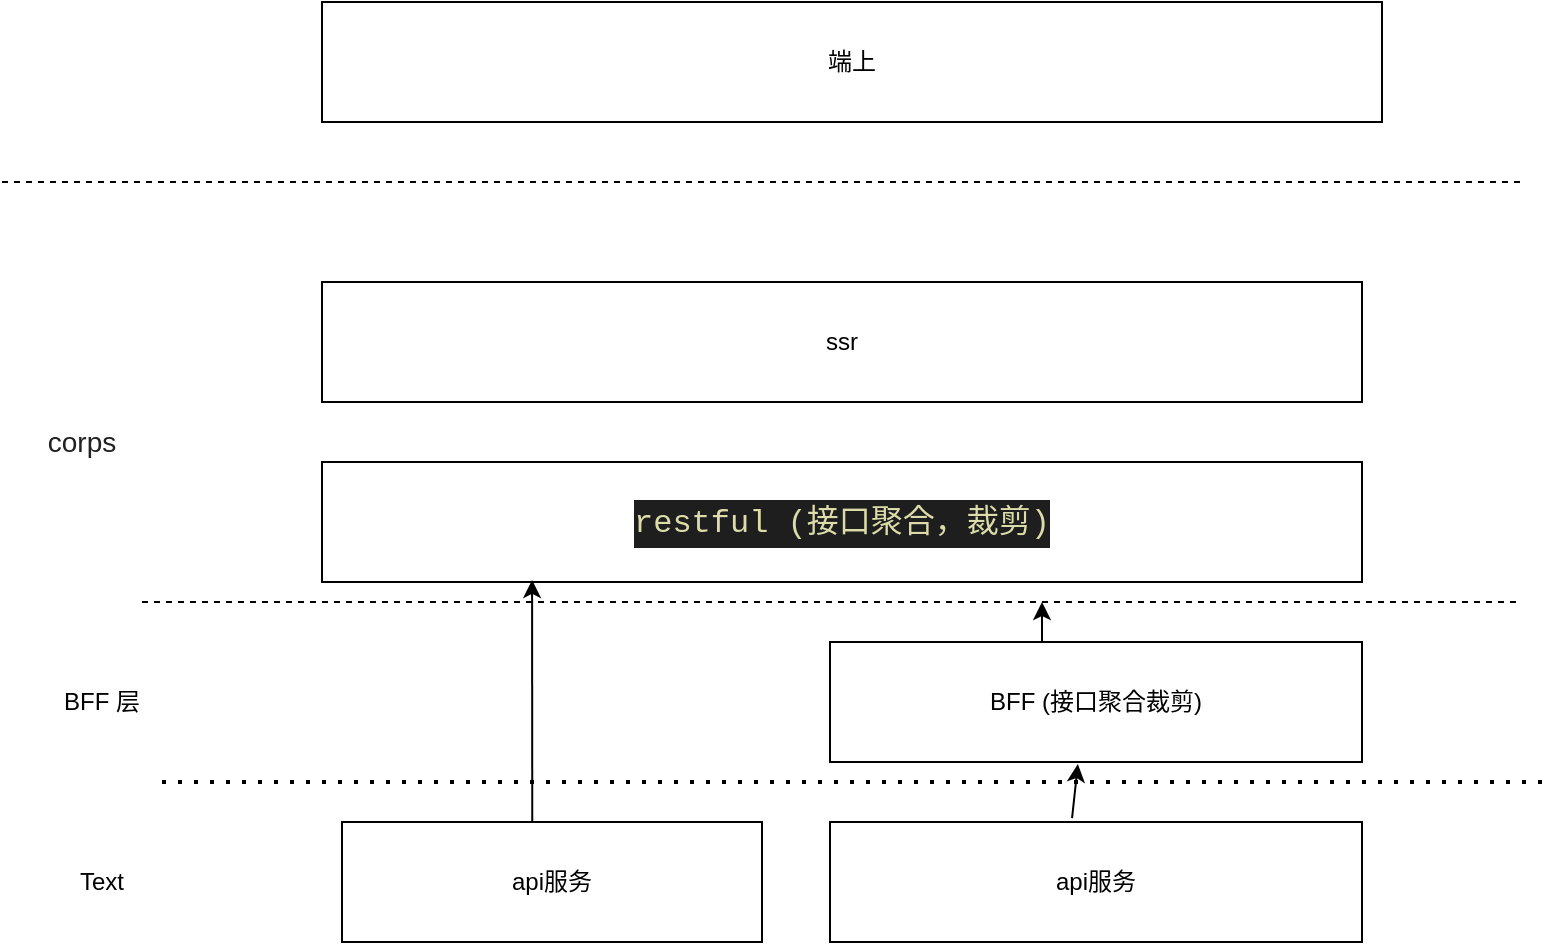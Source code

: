 <mxfile version="14.6.3" type="github">
  <diagram id="sad97KhQNa1WrhspbmL8" name="第 1 页">
    <mxGraphModel dx="2066" dy="1053" grid="1" gridSize="10" guides="1" tooltips="1" connect="1" arrows="1" fold="1" page="1" pageScale="1" pageWidth="827" pageHeight="1169" math="0" shadow="0">
      <root>
        <mxCell id="0" />
        <mxCell id="1" parent="0" />
        <mxCell id="RRO9EXDCj3FPConPyUxb-1" value="ssr" style="rounded=0;whiteSpace=wrap;html=1;" vertex="1" parent="1">
          <mxGeometry x="160" y="310" width="520" height="60" as="geometry" />
        </mxCell>
        <mxCell id="RRO9EXDCj3FPConPyUxb-2" value="&lt;div style=&quot;background-color: rgb(30 , 30 , 30) ; font-family: &amp;#34;menlo&amp;#34; , &amp;#34;monaco&amp;#34; , &amp;#34;courier new&amp;#34; , monospace ; font-size: 16px ; line-height: 24px&quot;&gt;&lt;font color=&quot;#dcdcaa&quot;&gt;restful (接口聚合，裁剪)&lt;/font&gt;&lt;/div&gt;" style="rounded=0;whiteSpace=wrap;html=1;" vertex="1" parent="1">
          <mxGeometry x="160" y="400" width="520" height="60" as="geometry" />
        </mxCell>
        <mxCell id="RRO9EXDCj3FPConPyUxb-3" value="BFF (接口聚合裁剪)" style="rounded=0;whiteSpace=wrap;html=1;" vertex="1" parent="1">
          <mxGeometry x="414" y="490" width="266" height="60" as="geometry" />
        </mxCell>
        <mxCell id="RRO9EXDCj3FPConPyUxb-4" value="api服务" style="rounded=0;whiteSpace=wrap;html=1;" vertex="1" parent="1">
          <mxGeometry x="170" y="580" width="210" height="60" as="geometry" />
        </mxCell>
        <mxCell id="RRO9EXDCj3FPConPyUxb-5" value="api服务" style="rounded=0;whiteSpace=wrap;html=1;" vertex="1" parent="1">
          <mxGeometry x="414" y="580" width="266" height="60" as="geometry" />
        </mxCell>
        <mxCell id="RRO9EXDCj3FPConPyUxb-6" value="" style="endArrow=none;dashed=1;html=1;" edge="1" parent="1">
          <mxGeometry width="50" height="50" relative="1" as="geometry">
            <mxPoint x="70" y="470" as="sourcePoint" />
            <mxPoint x="760" y="470" as="targetPoint" />
          </mxGeometry>
        </mxCell>
        <mxCell id="RRO9EXDCj3FPConPyUxb-7" value="" style="endArrow=none;dashed=1;html=1;dashPattern=1 3;strokeWidth=2;" edge="1" parent="1">
          <mxGeometry width="50" height="50" relative="1" as="geometry">
            <mxPoint x="80" y="560" as="sourcePoint" />
            <mxPoint x="770" y="560" as="targetPoint" />
          </mxGeometry>
        </mxCell>
        <mxCell id="RRO9EXDCj3FPConPyUxb-11" value="" style="endArrow=classic;html=1;entryX=0.202;entryY=0.983;entryDx=0;entryDy=0;entryPerimeter=0;exitX=0.453;exitY=0;exitDx=0;exitDy=0;exitPerimeter=0;" edge="1" parent="1" source="RRO9EXDCj3FPConPyUxb-4" target="RRO9EXDCj3FPConPyUxb-2">
          <mxGeometry width="50" height="50" relative="1" as="geometry">
            <mxPoint x="270" y="570" as="sourcePoint" />
            <mxPoint x="320" y="520" as="targetPoint" />
          </mxGeometry>
        </mxCell>
        <mxCell id="RRO9EXDCj3FPConPyUxb-12" value="" style="endArrow=classic;html=1;" edge="1" parent="1">
          <mxGeometry width="50" height="50" relative="1" as="geometry">
            <mxPoint x="520" y="490" as="sourcePoint" />
            <mxPoint x="520" y="470" as="targetPoint" />
          </mxGeometry>
        </mxCell>
        <mxCell id="RRO9EXDCj3FPConPyUxb-13" value="" style="endArrow=classic;html=1;entryX=0.466;entryY=1.017;entryDx=0;entryDy=0;entryPerimeter=0;exitX=0.455;exitY=-0.033;exitDx=0;exitDy=0;exitPerimeter=0;" edge="1" parent="1" source="RRO9EXDCj3FPConPyUxb-5" target="RRO9EXDCj3FPConPyUxb-3">
          <mxGeometry width="50" height="50" relative="1" as="geometry">
            <mxPoint x="540" y="590" as="sourcePoint" />
            <mxPoint x="590" y="540" as="targetPoint" />
          </mxGeometry>
        </mxCell>
        <mxCell id="RRO9EXDCj3FPConPyUxb-15" value="&lt;span style=&quot;color: rgba(0 , 0 , 0 , 0.87) ; font-family: &amp;#34;helvetica neue&amp;#34; , &amp;#34;helvetica&amp;#34; , &amp;#34;apple color emoji&amp;#34; , &amp;#34;segoe ui emoji&amp;#34; , &amp;#34;segoe ui symbol&amp;#34; , &amp;#34;arial&amp;#34; , &amp;#34;pingfang sc&amp;#34; , &amp;#34;heiti sc&amp;#34; , &amp;#34;hiragino sans gb&amp;#34; , &amp;#34;microsoft yahei&amp;#34; , , sans-serif ; font-size: 14px ; background-color: rgb(255 , 255 , 255)&quot;&gt;corps&lt;/span&gt;" style="text;html=1;strokeColor=none;fillColor=none;align=center;verticalAlign=middle;whiteSpace=wrap;rounded=0;" vertex="1" parent="1">
          <mxGeometry x="20" y="380" width="40" height="20" as="geometry" />
        </mxCell>
        <mxCell id="RRO9EXDCj3FPConPyUxb-16" value="BFF 层" style="text;html=1;strokeColor=none;fillColor=none;align=center;verticalAlign=middle;whiteSpace=wrap;rounded=0;" vertex="1" parent="1">
          <mxGeometry x="30" y="510" width="40" height="20" as="geometry" />
        </mxCell>
        <mxCell id="RRO9EXDCj3FPConPyUxb-17" value="Text" style="text;html=1;strokeColor=none;fillColor=none;align=center;verticalAlign=middle;whiteSpace=wrap;rounded=0;" vertex="1" parent="1">
          <mxGeometry x="30" y="600" width="40" height="20" as="geometry" />
        </mxCell>
        <mxCell id="RRO9EXDCj3FPConPyUxb-18" value="端上" style="rounded=0;whiteSpace=wrap;html=1;" vertex="1" parent="1">
          <mxGeometry x="160" y="170" width="530" height="60" as="geometry" />
        </mxCell>
        <mxCell id="RRO9EXDCj3FPConPyUxb-19" value="" style="endArrow=none;dashed=1;html=1;" edge="1" parent="1">
          <mxGeometry width="50" height="50" relative="1" as="geometry">
            <mxPoint y="260" as="sourcePoint" />
            <mxPoint x="760" y="260" as="targetPoint" />
          </mxGeometry>
        </mxCell>
      </root>
    </mxGraphModel>
  </diagram>
</mxfile>
